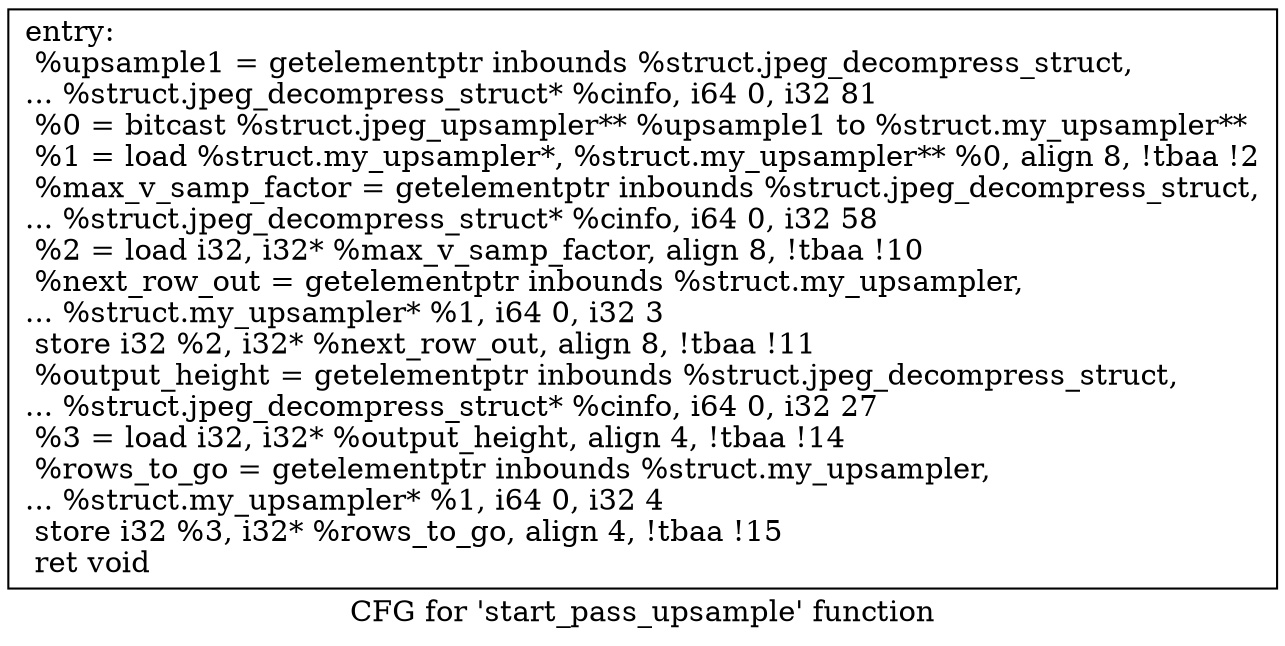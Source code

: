 digraph "CFG for 'start_pass_upsample' function" {
	label="CFG for 'start_pass_upsample' function";

	Node0x5cb8330 [shape=record,label="{entry:\l  %upsample1 = getelementptr inbounds %struct.jpeg_decompress_struct,\l... %struct.jpeg_decompress_struct* %cinfo, i64 0, i32 81\l  %0 = bitcast %struct.jpeg_upsampler** %upsample1 to %struct.my_upsampler**\l  %1 = load %struct.my_upsampler*, %struct.my_upsampler** %0, align 8, !tbaa !2\l  %max_v_samp_factor = getelementptr inbounds %struct.jpeg_decompress_struct,\l... %struct.jpeg_decompress_struct* %cinfo, i64 0, i32 58\l  %2 = load i32, i32* %max_v_samp_factor, align 8, !tbaa !10\l  %next_row_out = getelementptr inbounds %struct.my_upsampler,\l... %struct.my_upsampler* %1, i64 0, i32 3\l  store i32 %2, i32* %next_row_out, align 8, !tbaa !11\l  %output_height = getelementptr inbounds %struct.jpeg_decompress_struct,\l... %struct.jpeg_decompress_struct* %cinfo, i64 0, i32 27\l  %3 = load i32, i32* %output_height, align 4, !tbaa !14\l  %rows_to_go = getelementptr inbounds %struct.my_upsampler,\l... %struct.my_upsampler* %1, i64 0, i32 4\l  store i32 %3, i32* %rows_to_go, align 4, !tbaa !15\l  ret void\l}"];
}

